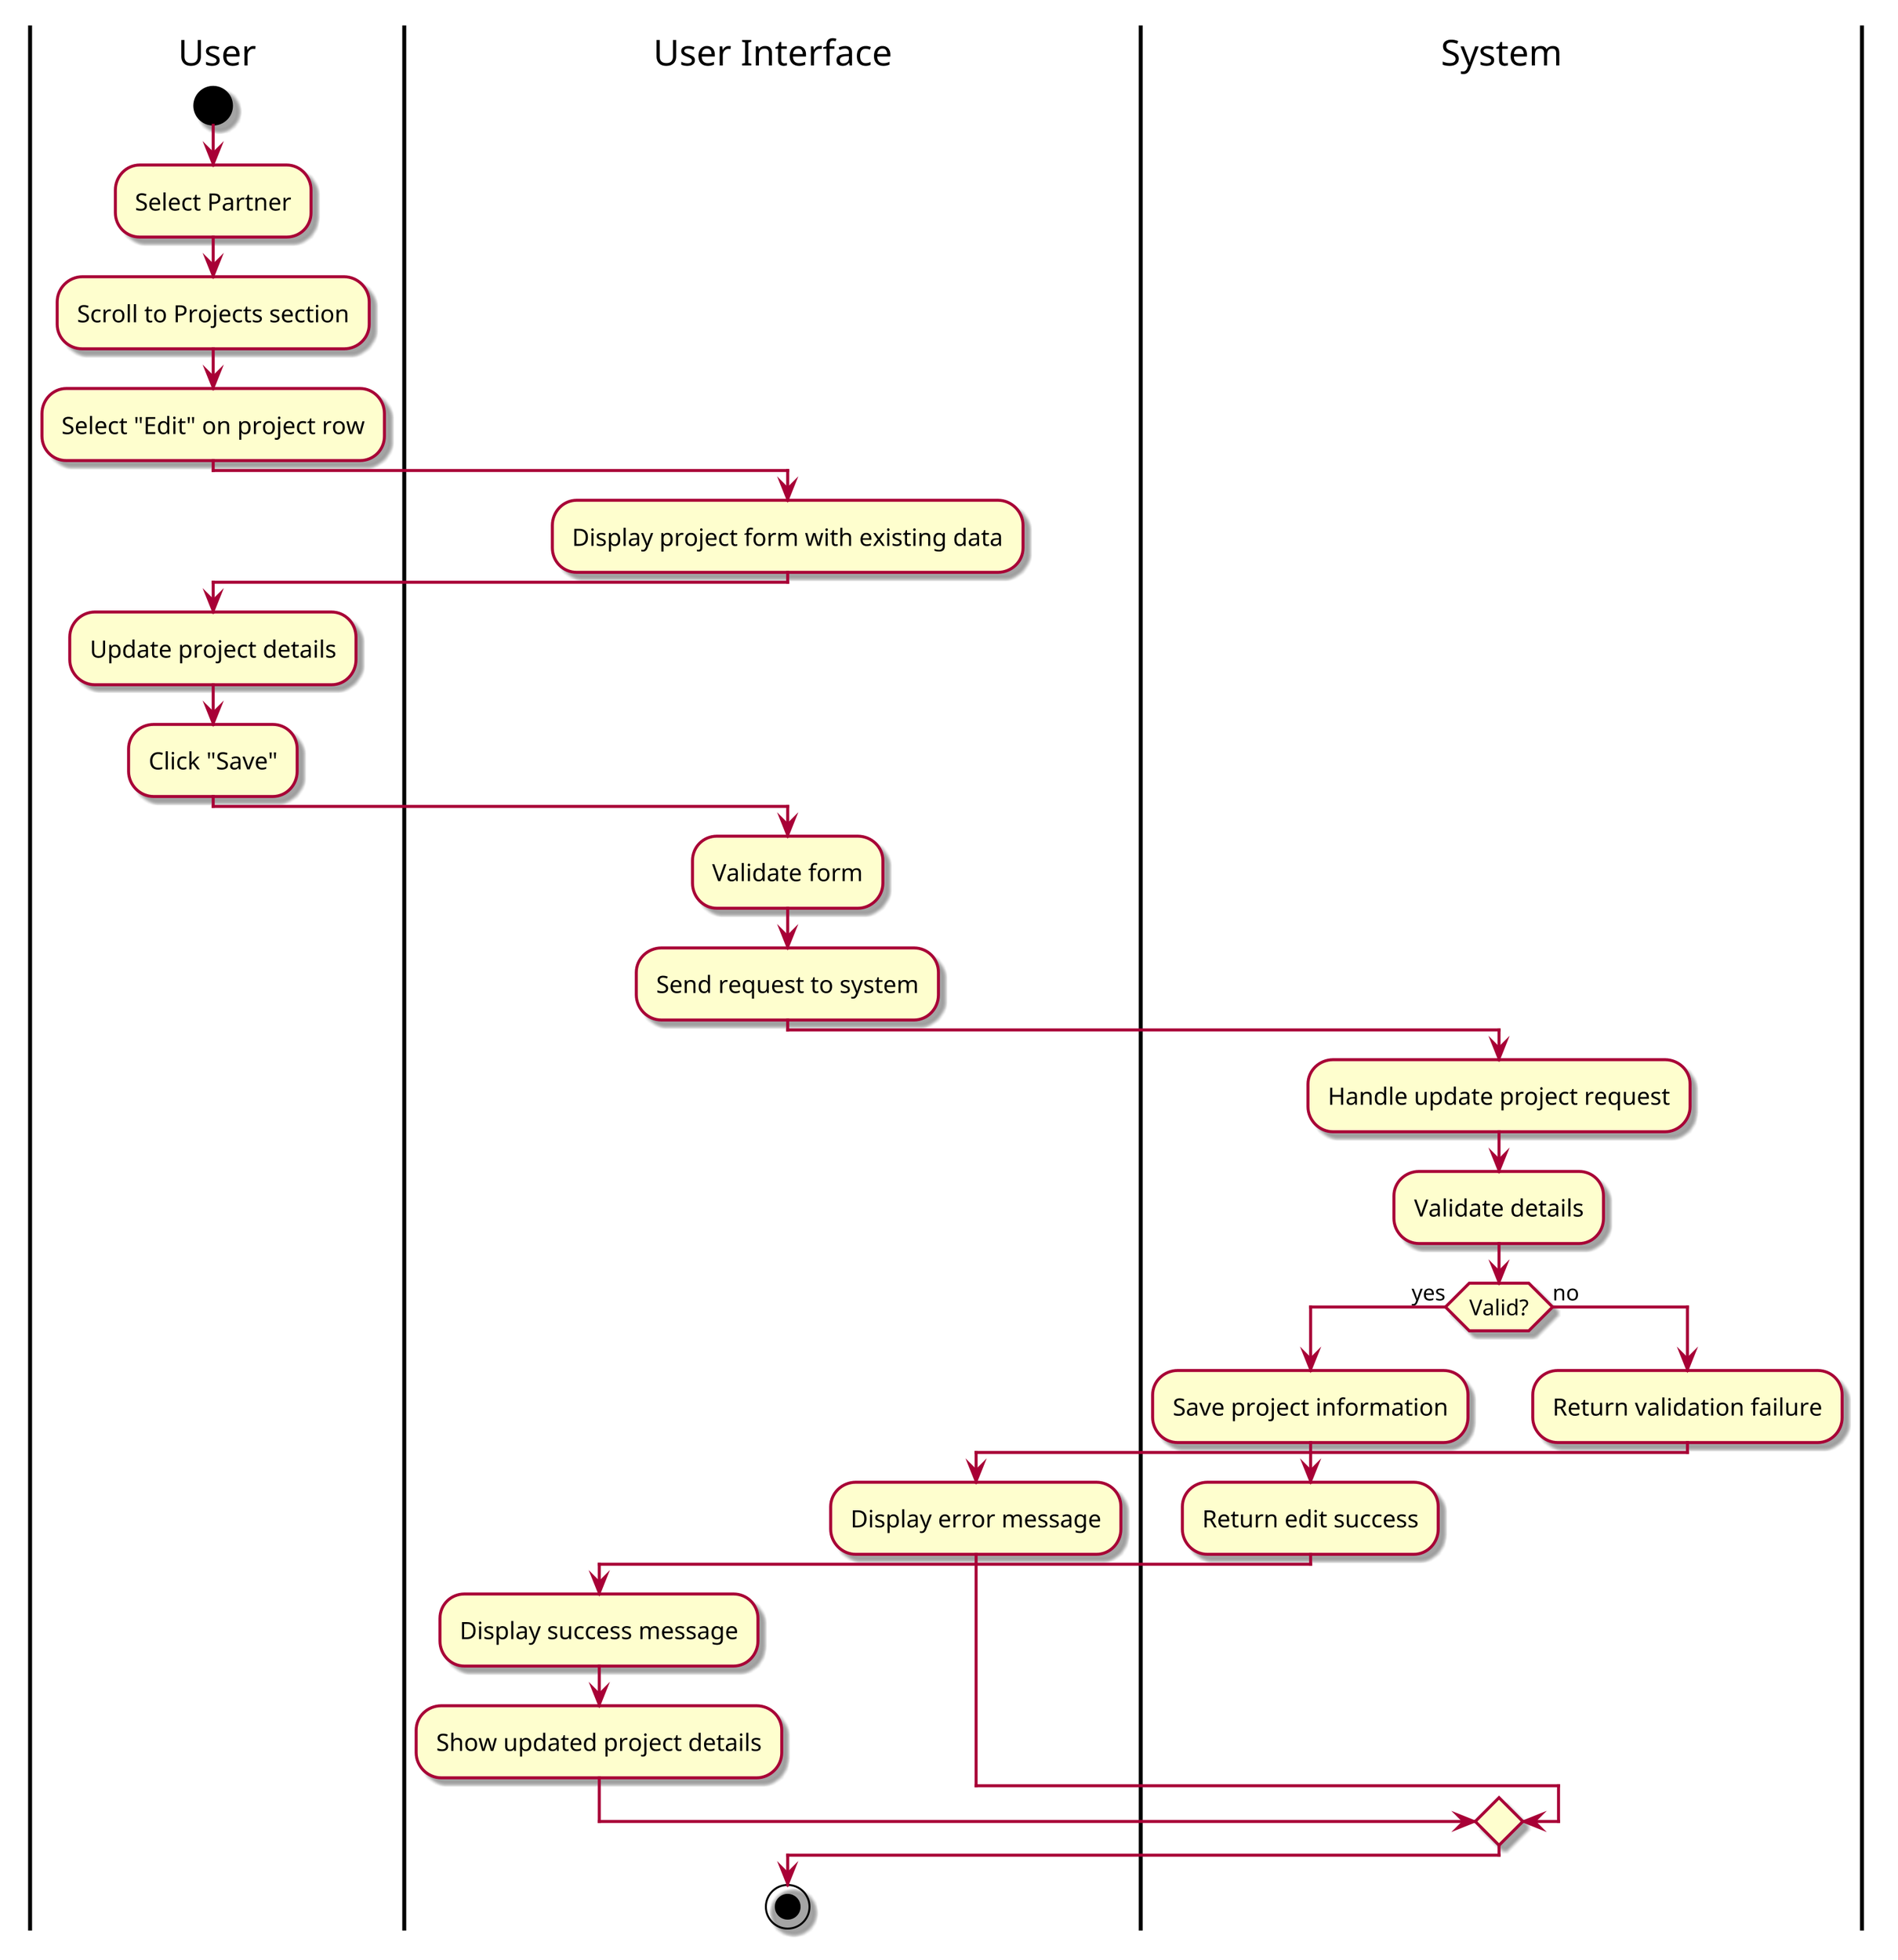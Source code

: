 @startuml Update Project
skin rose
scale 3

|User|
start
:Select Partner;
:Scroll to Projects section;
:Select "Edit" on project row;
|User Interface|
:Display project form with existing data;
|User|
:Update project details;
:Click "Save";
|User Interface|
:Validate form;
:Send request to system;
|System|
:Handle update project request;
:Validate details;
if (Valid?) then (yes)
  :Save project information;
  :Return edit success;
  |User Interface|
  :Display success message;
  :Show updated project details;
else (no)
  |System|
  :Return validation failure;
  |User Interface|
  :Display error message;
endif
stop

@enduml